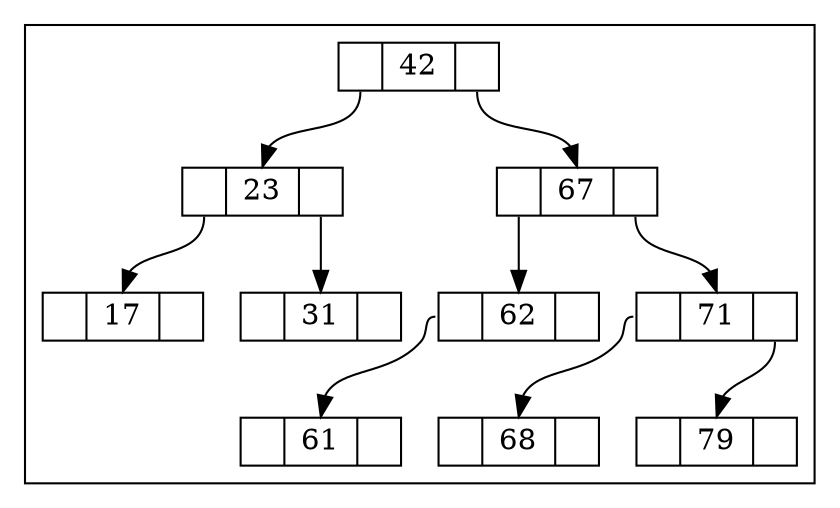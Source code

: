 digraph G {
	node [shape = record,height=.1];
	subgraph cluster1 {
		label = ""
		fontsize = 18
		fontcolor = blue
		a1 [label="<l> | {<c> 42} | <r> "]
		a2 [label="<l> | {<c> 23} | <r> "]
		a3 [label="<l> | {<c> 17} | <r> "]
		a4 [label="<l> | {<c> 31} | <r> "]
		a5 [label="<l> | {<c> 67} | <r> "]
		a6 [label="<l> | {<c> 62} | <r> "]
		a7 [label="<l> | {<c> 61} | <r> "]
		a8 [label="<l> | {<c> 71} | <r> "]
		a9 [label="<l> | {<c> 68} | <r> "]
		a10 [label="<l> | {<c> 79} | <r> "]
		a1:l -> a2:c
		a2:l -> a3:c
		a2:r -> a4:c
		a1:r -> a5:c
		a5:l -> a6:c
		a6:l -> a7:c
		a5:r -> a8:c
		a8:l -> a9:c
		a8:r -> a10:c
	}
}
